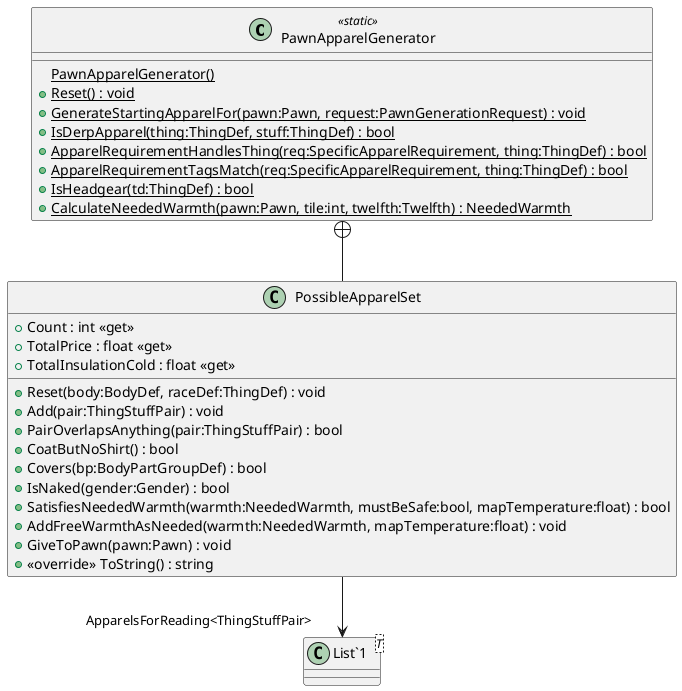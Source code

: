 @startuml
class PawnApparelGenerator <<static>> {
    {static} PawnApparelGenerator()
    + {static} Reset() : void
    + {static} GenerateStartingApparelFor(pawn:Pawn, request:PawnGenerationRequest) : void
    + {static} IsDerpApparel(thing:ThingDef, stuff:ThingDef) : bool
    + {static} ApparelRequirementHandlesThing(req:SpecificApparelRequirement, thing:ThingDef) : bool
    + {static} ApparelRequirementTagsMatch(req:SpecificApparelRequirement, thing:ThingDef) : bool
    + {static} IsHeadgear(td:ThingDef) : bool
    + {static} CalculateNeededWarmth(pawn:Pawn, tile:int, twelfth:Twelfth) : NeededWarmth
}
class PossibleApparelSet {
    + Count : int <<get>>
    + TotalPrice : float <<get>>
    + TotalInsulationCold : float <<get>>
    + Reset(body:BodyDef, raceDef:ThingDef) : void
    + Add(pair:ThingStuffPair) : void
    + PairOverlapsAnything(pair:ThingStuffPair) : bool
    + CoatButNoShirt() : bool
    + Covers(bp:BodyPartGroupDef) : bool
    + IsNaked(gender:Gender) : bool
    + SatisfiesNeededWarmth(warmth:NeededWarmth, mustBeSafe:bool, mapTemperature:float) : bool
    + AddFreeWarmthAsNeeded(warmth:NeededWarmth, mapTemperature:float) : void
    + GiveToPawn(pawn:Pawn) : void
    + <<override>> ToString() : string
}
class "List`1"<T> {
}
PawnApparelGenerator +-- PossibleApparelSet
PossibleApparelSet --> "ApparelsForReading<ThingStuffPair>" "List`1"
@enduml
